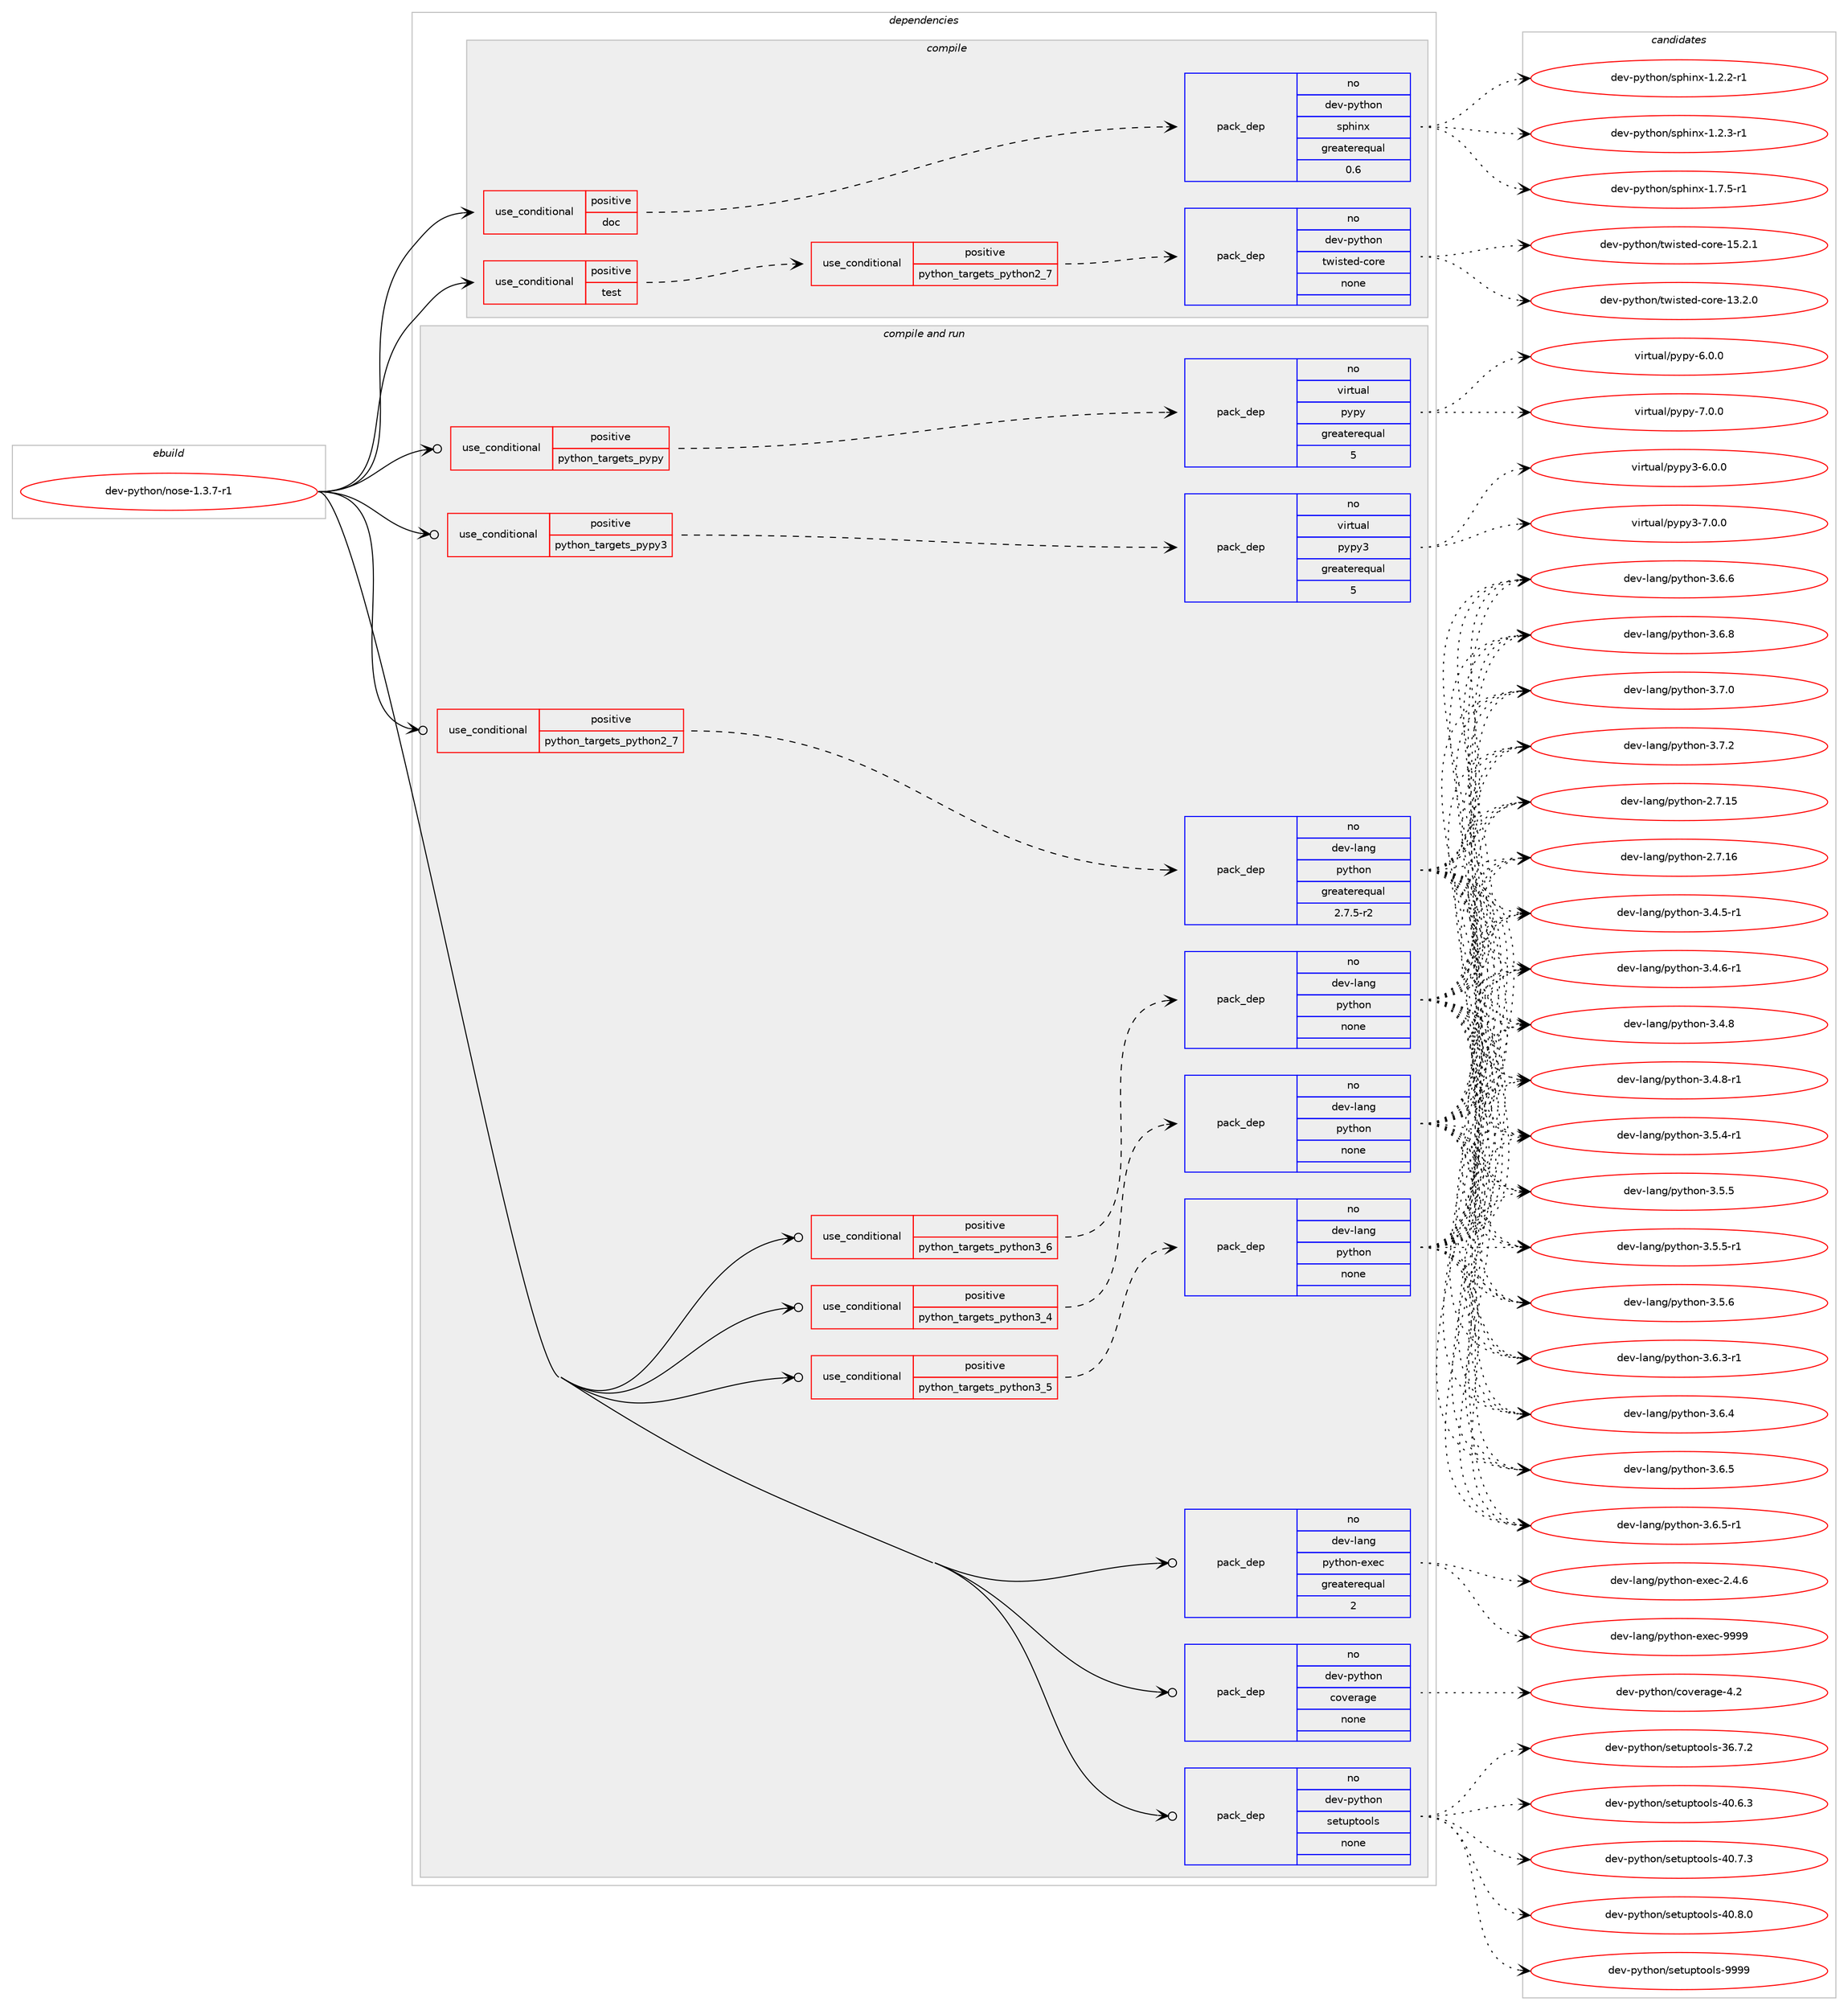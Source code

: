 digraph prolog {

# *************
# Graph options
# *************

newrank=true;
concentrate=true;
compound=true;
graph [rankdir=LR,fontname=Helvetica,fontsize=10,ranksep=1.5];#, ranksep=2.5, nodesep=0.2];
edge  [arrowhead=vee];
node  [fontname=Helvetica,fontsize=10];

# **********
# The ebuild
# **********

subgraph cluster_leftcol {
color=gray;
rank=same;
label=<<i>ebuild</i>>;
id [label="dev-python/nose-1.3.7-r1", color=red, width=4, href="../dev-python/nose-1.3.7-r1.svg"];
}

# ****************
# The dependencies
# ****************

subgraph cluster_midcol {
color=gray;
label=<<i>dependencies</i>>;
subgraph cluster_compile {
fillcolor="#eeeeee";
style=filled;
label=<<i>compile</i>>;
subgraph cond378142 {
dependency1420837 [label=<<TABLE BORDER="0" CELLBORDER="1" CELLSPACING="0" CELLPADDING="4"><TR><TD ROWSPAN="3" CELLPADDING="10">use_conditional</TD></TR><TR><TD>positive</TD></TR><TR><TD>doc</TD></TR></TABLE>>, shape=none, color=red];
subgraph pack1019419 {
dependency1420838 [label=<<TABLE BORDER="0" CELLBORDER="1" CELLSPACING="0" CELLPADDING="4" WIDTH="220"><TR><TD ROWSPAN="6" CELLPADDING="30">pack_dep</TD></TR><TR><TD WIDTH="110">no</TD></TR><TR><TD>dev-python</TD></TR><TR><TD>sphinx</TD></TR><TR><TD>greaterequal</TD></TR><TR><TD>0.6</TD></TR></TABLE>>, shape=none, color=blue];
}
dependency1420837:e -> dependency1420838:w [weight=20,style="dashed",arrowhead="vee"];
}
id:e -> dependency1420837:w [weight=20,style="solid",arrowhead="vee"];
subgraph cond378143 {
dependency1420839 [label=<<TABLE BORDER="0" CELLBORDER="1" CELLSPACING="0" CELLPADDING="4"><TR><TD ROWSPAN="3" CELLPADDING="10">use_conditional</TD></TR><TR><TD>positive</TD></TR><TR><TD>test</TD></TR></TABLE>>, shape=none, color=red];
subgraph cond378144 {
dependency1420840 [label=<<TABLE BORDER="0" CELLBORDER="1" CELLSPACING="0" CELLPADDING="4"><TR><TD ROWSPAN="3" CELLPADDING="10">use_conditional</TD></TR><TR><TD>positive</TD></TR><TR><TD>python_targets_python2_7</TD></TR></TABLE>>, shape=none, color=red];
subgraph pack1019420 {
dependency1420841 [label=<<TABLE BORDER="0" CELLBORDER="1" CELLSPACING="0" CELLPADDING="4" WIDTH="220"><TR><TD ROWSPAN="6" CELLPADDING="30">pack_dep</TD></TR><TR><TD WIDTH="110">no</TD></TR><TR><TD>dev-python</TD></TR><TR><TD>twisted-core</TD></TR><TR><TD>none</TD></TR><TR><TD></TD></TR></TABLE>>, shape=none, color=blue];
}
dependency1420840:e -> dependency1420841:w [weight=20,style="dashed",arrowhead="vee"];
}
dependency1420839:e -> dependency1420840:w [weight=20,style="dashed",arrowhead="vee"];
}
id:e -> dependency1420839:w [weight=20,style="solid",arrowhead="vee"];
}
subgraph cluster_compileandrun {
fillcolor="#eeeeee";
style=filled;
label=<<i>compile and run</i>>;
subgraph cond378145 {
dependency1420842 [label=<<TABLE BORDER="0" CELLBORDER="1" CELLSPACING="0" CELLPADDING="4"><TR><TD ROWSPAN="3" CELLPADDING="10">use_conditional</TD></TR><TR><TD>positive</TD></TR><TR><TD>python_targets_pypy</TD></TR></TABLE>>, shape=none, color=red];
subgraph pack1019421 {
dependency1420843 [label=<<TABLE BORDER="0" CELLBORDER="1" CELLSPACING="0" CELLPADDING="4" WIDTH="220"><TR><TD ROWSPAN="6" CELLPADDING="30">pack_dep</TD></TR><TR><TD WIDTH="110">no</TD></TR><TR><TD>virtual</TD></TR><TR><TD>pypy</TD></TR><TR><TD>greaterequal</TD></TR><TR><TD>5</TD></TR></TABLE>>, shape=none, color=blue];
}
dependency1420842:e -> dependency1420843:w [weight=20,style="dashed",arrowhead="vee"];
}
id:e -> dependency1420842:w [weight=20,style="solid",arrowhead="odotvee"];
subgraph cond378146 {
dependency1420844 [label=<<TABLE BORDER="0" CELLBORDER="1" CELLSPACING="0" CELLPADDING="4"><TR><TD ROWSPAN="3" CELLPADDING="10">use_conditional</TD></TR><TR><TD>positive</TD></TR><TR><TD>python_targets_pypy3</TD></TR></TABLE>>, shape=none, color=red];
subgraph pack1019422 {
dependency1420845 [label=<<TABLE BORDER="0" CELLBORDER="1" CELLSPACING="0" CELLPADDING="4" WIDTH="220"><TR><TD ROWSPAN="6" CELLPADDING="30">pack_dep</TD></TR><TR><TD WIDTH="110">no</TD></TR><TR><TD>virtual</TD></TR><TR><TD>pypy3</TD></TR><TR><TD>greaterequal</TD></TR><TR><TD>5</TD></TR></TABLE>>, shape=none, color=blue];
}
dependency1420844:e -> dependency1420845:w [weight=20,style="dashed",arrowhead="vee"];
}
id:e -> dependency1420844:w [weight=20,style="solid",arrowhead="odotvee"];
subgraph cond378147 {
dependency1420846 [label=<<TABLE BORDER="0" CELLBORDER="1" CELLSPACING="0" CELLPADDING="4"><TR><TD ROWSPAN="3" CELLPADDING="10">use_conditional</TD></TR><TR><TD>positive</TD></TR><TR><TD>python_targets_python2_7</TD></TR></TABLE>>, shape=none, color=red];
subgraph pack1019423 {
dependency1420847 [label=<<TABLE BORDER="0" CELLBORDER="1" CELLSPACING="0" CELLPADDING="4" WIDTH="220"><TR><TD ROWSPAN="6" CELLPADDING="30">pack_dep</TD></TR><TR><TD WIDTH="110">no</TD></TR><TR><TD>dev-lang</TD></TR><TR><TD>python</TD></TR><TR><TD>greaterequal</TD></TR><TR><TD>2.7.5-r2</TD></TR></TABLE>>, shape=none, color=blue];
}
dependency1420846:e -> dependency1420847:w [weight=20,style="dashed",arrowhead="vee"];
}
id:e -> dependency1420846:w [weight=20,style="solid",arrowhead="odotvee"];
subgraph cond378148 {
dependency1420848 [label=<<TABLE BORDER="0" CELLBORDER="1" CELLSPACING="0" CELLPADDING="4"><TR><TD ROWSPAN="3" CELLPADDING="10">use_conditional</TD></TR><TR><TD>positive</TD></TR><TR><TD>python_targets_python3_4</TD></TR></TABLE>>, shape=none, color=red];
subgraph pack1019424 {
dependency1420849 [label=<<TABLE BORDER="0" CELLBORDER="1" CELLSPACING="0" CELLPADDING="4" WIDTH="220"><TR><TD ROWSPAN="6" CELLPADDING="30">pack_dep</TD></TR><TR><TD WIDTH="110">no</TD></TR><TR><TD>dev-lang</TD></TR><TR><TD>python</TD></TR><TR><TD>none</TD></TR><TR><TD></TD></TR></TABLE>>, shape=none, color=blue];
}
dependency1420848:e -> dependency1420849:w [weight=20,style="dashed",arrowhead="vee"];
}
id:e -> dependency1420848:w [weight=20,style="solid",arrowhead="odotvee"];
subgraph cond378149 {
dependency1420850 [label=<<TABLE BORDER="0" CELLBORDER="1" CELLSPACING="0" CELLPADDING="4"><TR><TD ROWSPAN="3" CELLPADDING="10">use_conditional</TD></TR><TR><TD>positive</TD></TR><TR><TD>python_targets_python3_5</TD></TR></TABLE>>, shape=none, color=red];
subgraph pack1019425 {
dependency1420851 [label=<<TABLE BORDER="0" CELLBORDER="1" CELLSPACING="0" CELLPADDING="4" WIDTH="220"><TR><TD ROWSPAN="6" CELLPADDING="30">pack_dep</TD></TR><TR><TD WIDTH="110">no</TD></TR><TR><TD>dev-lang</TD></TR><TR><TD>python</TD></TR><TR><TD>none</TD></TR><TR><TD></TD></TR></TABLE>>, shape=none, color=blue];
}
dependency1420850:e -> dependency1420851:w [weight=20,style="dashed",arrowhead="vee"];
}
id:e -> dependency1420850:w [weight=20,style="solid",arrowhead="odotvee"];
subgraph cond378150 {
dependency1420852 [label=<<TABLE BORDER="0" CELLBORDER="1" CELLSPACING="0" CELLPADDING="4"><TR><TD ROWSPAN="3" CELLPADDING="10">use_conditional</TD></TR><TR><TD>positive</TD></TR><TR><TD>python_targets_python3_6</TD></TR></TABLE>>, shape=none, color=red];
subgraph pack1019426 {
dependency1420853 [label=<<TABLE BORDER="0" CELLBORDER="1" CELLSPACING="0" CELLPADDING="4" WIDTH="220"><TR><TD ROWSPAN="6" CELLPADDING="30">pack_dep</TD></TR><TR><TD WIDTH="110">no</TD></TR><TR><TD>dev-lang</TD></TR><TR><TD>python</TD></TR><TR><TD>none</TD></TR><TR><TD></TD></TR></TABLE>>, shape=none, color=blue];
}
dependency1420852:e -> dependency1420853:w [weight=20,style="dashed",arrowhead="vee"];
}
id:e -> dependency1420852:w [weight=20,style="solid",arrowhead="odotvee"];
subgraph pack1019427 {
dependency1420854 [label=<<TABLE BORDER="0" CELLBORDER="1" CELLSPACING="0" CELLPADDING="4" WIDTH="220"><TR><TD ROWSPAN="6" CELLPADDING="30">pack_dep</TD></TR><TR><TD WIDTH="110">no</TD></TR><TR><TD>dev-lang</TD></TR><TR><TD>python-exec</TD></TR><TR><TD>greaterequal</TD></TR><TR><TD>2</TD></TR></TABLE>>, shape=none, color=blue];
}
id:e -> dependency1420854:w [weight=20,style="solid",arrowhead="odotvee"];
subgraph pack1019428 {
dependency1420855 [label=<<TABLE BORDER="0" CELLBORDER="1" CELLSPACING="0" CELLPADDING="4" WIDTH="220"><TR><TD ROWSPAN="6" CELLPADDING="30">pack_dep</TD></TR><TR><TD WIDTH="110">no</TD></TR><TR><TD>dev-python</TD></TR><TR><TD>coverage</TD></TR><TR><TD>none</TD></TR><TR><TD></TD></TR></TABLE>>, shape=none, color=blue];
}
id:e -> dependency1420855:w [weight=20,style="solid",arrowhead="odotvee"];
subgraph pack1019429 {
dependency1420856 [label=<<TABLE BORDER="0" CELLBORDER="1" CELLSPACING="0" CELLPADDING="4" WIDTH="220"><TR><TD ROWSPAN="6" CELLPADDING="30">pack_dep</TD></TR><TR><TD WIDTH="110">no</TD></TR><TR><TD>dev-python</TD></TR><TR><TD>setuptools</TD></TR><TR><TD>none</TD></TR><TR><TD></TD></TR></TABLE>>, shape=none, color=blue];
}
id:e -> dependency1420856:w [weight=20,style="solid",arrowhead="odotvee"];
}
subgraph cluster_run {
fillcolor="#eeeeee";
style=filled;
label=<<i>run</i>>;
}
}

# **************
# The candidates
# **************

subgraph cluster_choices {
rank=same;
color=gray;
label=<<i>candidates</i>>;

subgraph choice1019419 {
color=black;
nodesep=1;
choice10010111845112121116104111110471151121041051101204549465046504511449 [label="dev-python/sphinx-1.2.2-r1", color=red, width=4,href="../dev-python/sphinx-1.2.2-r1.svg"];
choice10010111845112121116104111110471151121041051101204549465046514511449 [label="dev-python/sphinx-1.2.3-r1", color=red, width=4,href="../dev-python/sphinx-1.2.3-r1.svg"];
choice10010111845112121116104111110471151121041051101204549465546534511449 [label="dev-python/sphinx-1.7.5-r1", color=red, width=4,href="../dev-python/sphinx-1.7.5-r1.svg"];
dependency1420838:e -> choice10010111845112121116104111110471151121041051101204549465046504511449:w [style=dotted,weight="100"];
dependency1420838:e -> choice10010111845112121116104111110471151121041051101204549465046514511449:w [style=dotted,weight="100"];
dependency1420838:e -> choice10010111845112121116104111110471151121041051101204549465546534511449:w [style=dotted,weight="100"];
}
subgraph choice1019420 {
color=black;
nodesep=1;
choice1001011184511212111610411111047116119105115116101100459911111410145495146504648 [label="dev-python/twisted-core-13.2.0", color=red, width=4,href="../dev-python/twisted-core-13.2.0.svg"];
choice1001011184511212111610411111047116119105115116101100459911111410145495346504649 [label="dev-python/twisted-core-15.2.1", color=red, width=4,href="../dev-python/twisted-core-15.2.1.svg"];
dependency1420841:e -> choice1001011184511212111610411111047116119105115116101100459911111410145495146504648:w [style=dotted,weight="100"];
dependency1420841:e -> choice1001011184511212111610411111047116119105115116101100459911111410145495346504649:w [style=dotted,weight="100"];
}
subgraph choice1019421 {
color=black;
nodesep=1;
choice1181051141161179710847112121112121455446484648 [label="virtual/pypy-6.0.0", color=red, width=4,href="../virtual/pypy-6.0.0.svg"];
choice1181051141161179710847112121112121455546484648 [label="virtual/pypy-7.0.0", color=red, width=4,href="../virtual/pypy-7.0.0.svg"];
dependency1420843:e -> choice1181051141161179710847112121112121455446484648:w [style=dotted,weight="100"];
dependency1420843:e -> choice1181051141161179710847112121112121455546484648:w [style=dotted,weight="100"];
}
subgraph choice1019422 {
color=black;
nodesep=1;
choice118105114116117971084711212111212151455446484648 [label="virtual/pypy3-6.0.0", color=red, width=4,href="../virtual/pypy3-6.0.0.svg"];
choice118105114116117971084711212111212151455546484648 [label="virtual/pypy3-7.0.0", color=red, width=4,href="../virtual/pypy3-7.0.0.svg"];
dependency1420845:e -> choice118105114116117971084711212111212151455446484648:w [style=dotted,weight="100"];
dependency1420845:e -> choice118105114116117971084711212111212151455546484648:w [style=dotted,weight="100"];
}
subgraph choice1019423 {
color=black;
nodesep=1;
choice10010111845108971101034711212111610411111045504655464953 [label="dev-lang/python-2.7.15", color=red, width=4,href="../dev-lang/python-2.7.15.svg"];
choice10010111845108971101034711212111610411111045504655464954 [label="dev-lang/python-2.7.16", color=red, width=4,href="../dev-lang/python-2.7.16.svg"];
choice1001011184510897110103471121211161041111104551465246534511449 [label="dev-lang/python-3.4.5-r1", color=red, width=4,href="../dev-lang/python-3.4.5-r1.svg"];
choice1001011184510897110103471121211161041111104551465246544511449 [label="dev-lang/python-3.4.6-r1", color=red, width=4,href="../dev-lang/python-3.4.6-r1.svg"];
choice100101118451089711010347112121116104111110455146524656 [label="dev-lang/python-3.4.8", color=red, width=4,href="../dev-lang/python-3.4.8.svg"];
choice1001011184510897110103471121211161041111104551465246564511449 [label="dev-lang/python-3.4.8-r1", color=red, width=4,href="../dev-lang/python-3.4.8-r1.svg"];
choice1001011184510897110103471121211161041111104551465346524511449 [label="dev-lang/python-3.5.4-r1", color=red, width=4,href="../dev-lang/python-3.5.4-r1.svg"];
choice100101118451089711010347112121116104111110455146534653 [label="dev-lang/python-3.5.5", color=red, width=4,href="../dev-lang/python-3.5.5.svg"];
choice1001011184510897110103471121211161041111104551465346534511449 [label="dev-lang/python-3.5.5-r1", color=red, width=4,href="../dev-lang/python-3.5.5-r1.svg"];
choice100101118451089711010347112121116104111110455146534654 [label="dev-lang/python-3.5.6", color=red, width=4,href="../dev-lang/python-3.5.6.svg"];
choice1001011184510897110103471121211161041111104551465446514511449 [label="dev-lang/python-3.6.3-r1", color=red, width=4,href="../dev-lang/python-3.6.3-r1.svg"];
choice100101118451089711010347112121116104111110455146544652 [label="dev-lang/python-3.6.4", color=red, width=4,href="../dev-lang/python-3.6.4.svg"];
choice100101118451089711010347112121116104111110455146544653 [label="dev-lang/python-3.6.5", color=red, width=4,href="../dev-lang/python-3.6.5.svg"];
choice1001011184510897110103471121211161041111104551465446534511449 [label="dev-lang/python-3.6.5-r1", color=red, width=4,href="../dev-lang/python-3.6.5-r1.svg"];
choice100101118451089711010347112121116104111110455146544654 [label="dev-lang/python-3.6.6", color=red, width=4,href="../dev-lang/python-3.6.6.svg"];
choice100101118451089711010347112121116104111110455146544656 [label="dev-lang/python-3.6.8", color=red, width=4,href="../dev-lang/python-3.6.8.svg"];
choice100101118451089711010347112121116104111110455146554648 [label="dev-lang/python-3.7.0", color=red, width=4,href="../dev-lang/python-3.7.0.svg"];
choice100101118451089711010347112121116104111110455146554650 [label="dev-lang/python-3.7.2", color=red, width=4,href="../dev-lang/python-3.7.2.svg"];
dependency1420847:e -> choice10010111845108971101034711212111610411111045504655464953:w [style=dotted,weight="100"];
dependency1420847:e -> choice10010111845108971101034711212111610411111045504655464954:w [style=dotted,weight="100"];
dependency1420847:e -> choice1001011184510897110103471121211161041111104551465246534511449:w [style=dotted,weight="100"];
dependency1420847:e -> choice1001011184510897110103471121211161041111104551465246544511449:w [style=dotted,weight="100"];
dependency1420847:e -> choice100101118451089711010347112121116104111110455146524656:w [style=dotted,weight="100"];
dependency1420847:e -> choice1001011184510897110103471121211161041111104551465246564511449:w [style=dotted,weight="100"];
dependency1420847:e -> choice1001011184510897110103471121211161041111104551465346524511449:w [style=dotted,weight="100"];
dependency1420847:e -> choice100101118451089711010347112121116104111110455146534653:w [style=dotted,weight="100"];
dependency1420847:e -> choice1001011184510897110103471121211161041111104551465346534511449:w [style=dotted,weight="100"];
dependency1420847:e -> choice100101118451089711010347112121116104111110455146534654:w [style=dotted,weight="100"];
dependency1420847:e -> choice1001011184510897110103471121211161041111104551465446514511449:w [style=dotted,weight="100"];
dependency1420847:e -> choice100101118451089711010347112121116104111110455146544652:w [style=dotted,weight="100"];
dependency1420847:e -> choice100101118451089711010347112121116104111110455146544653:w [style=dotted,weight="100"];
dependency1420847:e -> choice1001011184510897110103471121211161041111104551465446534511449:w [style=dotted,weight="100"];
dependency1420847:e -> choice100101118451089711010347112121116104111110455146544654:w [style=dotted,weight="100"];
dependency1420847:e -> choice100101118451089711010347112121116104111110455146544656:w [style=dotted,weight="100"];
dependency1420847:e -> choice100101118451089711010347112121116104111110455146554648:w [style=dotted,weight="100"];
dependency1420847:e -> choice100101118451089711010347112121116104111110455146554650:w [style=dotted,weight="100"];
}
subgraph choice1019424 {
color=black;
nodesep=1;
choice10010111845108971101034711212111610411111045504655464953 [label="dev-lang/python-2.7.15", color=red, width=4,href="../dev-lang/python-2.7.15.svg"];
choice10010111845108971101034711212111610411111045504655464954 [label="dev-lang/python-2.7.16", color=red, width=4,href="../dev-lang/python-2.7.16.svg"];
choice1001011184510897110103471121211161041111104551465246534511449 [label="dev-lang/python-3.4.5-r1", color=red, width=4,href="../dev-lang/python-3.4.5-r1.svg"];
choice1001011184510897110103471121211161041111104551465246544511449 [label="dev-lang/python-3.4.6-r1", color=red, width=4,href="../dev-lang/python-3.4.6-r1.svg"];
choice100101118451089711010347112121116104111110455146524656 [label="dev-lang/python-3.4.8", color=red, width=4,href="../dev-lang/python-3.4.8.svg"];
choice1001011184510897110103471121211161041111104551465246564511449 [label="dev-lang/python-3.4.8-r1", color=red, width=4,href="../dev-lang/python-3.4.8-r1.svg"];
choice1001011184510897110103471121211161041111104551465346524511449 [label="dev-lang/python-3.5.4-r1", color=red, width=4,href="../dev-lang/python-3.5.4-r1.svg"];
choice100101118451089711010347112121116104111110455146534653 [label="dev-lang/python-3.5.5", color=red, width=4,href="../dev-lang/python-3.5.5.svg"];
choice1001011184510897110103471121211161041111104551465346534511449 [label="dev-lang/python-3.5.5-r1", color=red, width=4,href="../dev-lang/python-3.5.5-r1.svg"];
choice100101118451089711010347112121116104111110455146534654 [label="dev-lang/python-3.5.6", color=red, width=4,href="../dev-lang/python-3.5.6.svg"];
choice1001011184510897110103471121211161041111104551465446514511449 [label="dev-lang/python-3.6.3-r1", color=red, width=4,href="../dev-lang/python-3.6.3-r1.svg"];
choice100101118451089711010347112121116104111110455146544652 [label="dev-lang/python-3.6.4", color=red, width=4,href="../dev-lang/python-3.6.4.svg"];
choice100101118451089711010347112121116104111110455146544653 [label="dev-lang/python-3.6.5", color=red, width=4,href="../dev-lang/python-3.6.5.svg"];
choice1001011184510897110103471121211161041111104551465446534511449 [label="dev-lang/python-3.6.5-r1", color=red, width=4,href="../dev-lang/python-3.6.5-r1.svg"];
choice100101118451089711010347112121116104111110455146544654 [label="dev-lang/python-3.6.6", color=red, width=4,href="../dev-lang/python-3.6.6.svg"];
choice100101118451089711010347112121116104111110455146544656 [label="dev-lang/python-3.6.8", color=red, width=4,href="../dev-lang/python-3.6.8.svg"];
choice100101118451089711010347112121116104111110455146554648 [label="dev-lang/python-3.7.0", color=red, width=4,href="../dev-lang/python-3.7.0.svg"];
choice100101118451089711010347112121116104111110455146554650 [label="dev-lang/python-3.7.2", color=red, width=4,href="../dev-lang/python-3.7.2.svg"];
dependency1420849:e -> choice10010111845108971101034711212111610411111045504655464953:w [style=dotted,weight="100"];
dependency1420849:e -> choice10010111845108971101034711212111610411111045504655464954:w [style=dotted,weight="100"];
dependency1420849:e -> choice1001011184510897110103471121211161041111104551465246534511449:w [style=dotted,weight="100"];
dependency1420849:e -> choice1001011184510897110103471121211161041111104551465246544511449:w [style=dotted,weight="100"];
dependency1420849:e -> choice100101118451089711010347112121116104111110455146524656:w [style=dotted,weight="100"];
dependency1420849:e -> choice1001011184510897110103471121211161041111104551465246564511449:w [style=dotted,weight="100"];
dependency1420849:e -> choice1001011184510897110103471121211161041111104551465346524511449:w [style=dotted,weight="100"];
dependency1420849:e -> choice100101118451089711010347112121116104111110455146534653:w [style=dotted,weight="100"];
dependency1420849:e -> choice1001011184510897110103471121211161041111104551465346534511449:w [style=dotted,weight="100"];
dependency1420849:e -> choice100101118451089711010347112121116104111110455146534654:w [style=dotted,weight="100"];
dependency1420849:e -> choice1001011184510897110103471121211161041111104551465446514511449:w [style=dotted,weight="100"];
dependency1420849:e -> choice100101118451089711010347112121116104111110455146544652:w [style=dotted,weight="100"];
dependency1420849:e -> choice100101118451089711010347112121116104111110455146544653:w [style=dotted,weight="100"];
dependency1420849:e -> choice1001011184510897110103471121211161041111104551465446534511449:w [style=dotted,weight="100"];
dependency1420849:e -> choice100101118451089711010347112121116104111110455146544654:w [style=dotted,weight="100"];
dependency1420849:e -> choice100101118451089711010347112121116104111110455146544656:w [style=dotted,weight="100"];
dependency1420849:e -> choice100101118451089711010347112121116104111110455146554648:w [style=dotted,weight="100"];
dependency1420849:e -> choice100101118451089711010347112121116104111110455146554650:w [style=dotted,weight="100"];
}
subgraph choice1019425 {
color=black;
nodesep=1;
choice10010111845108971101034711212111610411111045504655464953 [label="dev-lang/python-2.7.15", color=red, width=4,href="../dev-lang/python-2.7.15.svg"];
choice10010111845108971101034711212111610411111045504655464954 [label="dev-lang/python-2.7.16", color=red, width=4,href="../dev-lang/python-2.7.16.svg"];
choice1001011184510897110103471121211161041111104551465246534511449 [label="dev-lang/python-3.4.5-r1", color=red, width=4,href="../dev-lang/python-3.4.5-r1.svg"];
choice1001011184510897110103471121211161041111104551465246544511449 [label="dev-lang/python-3.4.6-r1", color=red, width=4,href="../dev-lang/python-3.4.6-r1.svg"];
choice100101118451089711010347112121116104111110455146524656 [label="dev-lang/python-3.4.8", color=red, width=4,href="../dev-lang/python-3.4.8.svg"];
choice1001011184510897110103471121211161041111104551465246564511449 [label="dev-lang/python-3.4.8-r1", color=red, width=4,href="../dev-lang/python-3.4.8-r1.svg"];
choice1001011184510897110103471121211161041111104551465346524511449 [label="dev-lang/python-3.5.4-r1", color=red, width=4,href="../dev-lang/python-3.5.4-r1.svg"];
choice100101118451089711010347112121116104111110455146534653 [label="dev-lang/python-3.5.5", color=red, width=4,href="../dev-lang/python-3.5.5.svg"];
choice1001011184510897110103471121211161041111104551465346534511449 [label="dev-lang/python-3.5.5-r1", color=red, width=4,href="../dev-lang/python-3.5.5-r1.svg"];
choice100101118451089711010347112121116104111110455146534654 [label="dev-lang/python-3.5.6", color=red, width=4,href="../dev-lang/python-3.5.6.svg"];
choice1001011184510897110103471121211161041111104551465446514511449 [label="dev-lang/python-3.6.3-r1", color=red, width=4,href="../dev-lang/python-3.6.3-r1.svg"];
choice100101118451089711010347112121116104111110455146544652 [label="dev-lang/python-3.6.4", color=red, width=4,href="../dev-lang/python-3.6.4.svg"];
choice100101118451089711010347112121116104111110455146544653 [label="dev-lang/python-3.6.5", color=red, width=4,href="../dev-lang/python-3.6.5.svg"];
choice1001011184510897110103471121211161041111104551465446534511449 [label="dev-lang/python-3.6.5-r1", color=red, width=4,href="../dev-lang/python-3.6.5-r1.svg"];
choice100101118451089711010347112121116104111110455146544654 [label="dev-lang/python-3.6.6", color=red, width=4,href="../dev-lang/python-3.6.6.svg"];
choice100101118451089711010347112121116104111110455146544656 [label="dev-lang/python-3.6.8", color=red, width=4,href="../dev-lang/python-3.6.8.svg"];
choice100101118451089711010347112121116104111110455146554648 [label="dev-lang/python-3.7.0", color=red, width=4,href="../dev-lang/python-3.7.0.svg"];
choice100101118451089711010347112121116104111110455146554650 [label="dev-lang/python-3.7.2", color=red, width=4,href="../dev-lang/python-3.7.2.svg"];
dependency1420851:e -> choice10010111845108971101034711212111610411111045504655464953:w [style=dotted,weight="100"];
dependency1420851:e -> choice10010111845108971101034711212111610411111045504655464954:w [style=dotted,weight="100"];
dependency1420851:e -> choice1001011184510897110103471121211161041111104551465246534511449:w [style=dotted,weight="100"];
dependency1420851:e -> choice1001011184510897110103471121211161041111104551465246544511449:w [style=dotted,weight="100"];
dependency1420851:e -> choice100101118451089711010347112121116104111110455146524656:w [style=dotted,weight="100"];
dependency1420851:e -> choice1001011184510897110103471121211161041111104551465246564511449:w [style=dotted,weight="100"];
dependency1420851:e -> choice1001011184510897110103471121211161041111104551465346524511449:w [style=dotted,weight="100"];
dependency1420851:e -> choice100101118451089711010347112121116104111110455146534653:w [style=dotted,weight="100"];
dependency1420851:e -> choice1001011184510897110103471121211161041111104551465346534511449:w [style=dotted,weight="100"];
dependency1420851:e -> choice100101118451089711010347112121116104111110455146534654:w [style=dotted,weight="100"];
dependency1420851:e -> choice1001011184510897110103471121211161041111104551465446514511449:w [style=dotted,weight="100"];
dependency1420851:e -> choice100101118451089711010347112121116104111110455146544652:w [style=dotted,weight="100"];
dependency1420851:e -> choice100101118451089711010347112121116104111110455146544653:w [style=dotted,weight="100"];
dependency1420851:e -> choice1001011184510897110103471121211161041111104551465446534511449:w [style=dotted,weight="100"];
dependency1420851:e -> choice100101118451089711010347112121116104111110455146544654:w [style=dotted,weight="100"];
dependency1420851:e -> choice100101118451089711010347112121116104111110455146544656:w [style=dotted,weight="100"];
dependency1420851:e -> choice100101118451089711010347112121116104111110455146554648:w [style=dotted,weight="100"];
dependency1420851:e -> choice100101118451089711010347112121116104111110455146554650:w [style=dotted,weight="100"];
}
subgraph choice1019426 {
color=black;
nodesep=1;
choice10010111845108971101034711212111610411111045504655464953 [label="dev-lang/python-2.7.15", color=red, width=4,href="../dev-lang/python-2.7.15.svg"];
choice10010111845108971101034711212111610411111045504655464954 [label="dev-lang/python-2.7.16", color=red, width=4,href="../dev-lang/python-2.7.16.svg"];
choice1001011184510897110103471121211161041111104551465246534511449 [label="dev-lang/python-3.4.5-r1", color=red, width=4,href="../dev-lang/python-3.4.5-r1.svg"];
choice1001011184510897110103471121211161041111104551465246544511449 [label="dev-lang/python-3.4.6-r1", color=red, width=4,href="../dev-lang/python-3.4.6-r1.svg"];
choice100101118451089711010347112121116104111110455146524656 [label="dev-lang/python-3.4.8", color=red, width=4,href="../dev-lang/python-3.4.8.svg"];
choice1001011184510897110103471121211161041111104551465246564511449 [label="dev-lang/python-3.4.8-r1", color=red, width=4,href="../dev-lang/python-3.4.8-r1.svg"];
choice1001011184510897110103471121211161041111104551465346524511449 [label="dev-lang/python-3.5.4-r1", color=red, width=4,href="../dev-lang/python-3.5.4-r1.svg"];
choice100101118451089711010347112121116104111110455146534653 [label="dev-lang/python-3.5.5", color=red, width=4,href="../dev-lang/python-3.5.5.svg"];
choice1001011184510897110103471121211161041111104551465346534511449 [label="dev-lang/python-3.5.5-r1", color=red, width=4,href="../dev-lang/python-3.5.5-r1.svg"];
choice100101118451089711010347112121116104111110455146534654 [label="dev-lang/python-3.5.6", color=red, width=4,href="../dev-lang/python-3.5.6.svg"];
choice1001011184510897110103471121211161041111104551465446514511449 [label="dev-lang/python-3.6.3-r1", color=red, width=4,href="../dev-lang/python-3.6.3-r1.svg"];
choice100101118451089711010347112121116104111110455146544652 [label="dev-lang/python-3.6.4", color=red, width=4,href="../dev-lang/python-3.6.4.svg"];
choice100101118451089711010347112121116104111110455146544653 [label="dev-lang/python-3.6.5", color=red, width=4,href="../dev-lang/python-3.6.5.svg"];
choice1001011184510897110103471121211161041111104551465446534511449 [label="dev-lang/python-3.6.5-r1", color=red, width=4,href="../dev-lang/python-3.6.5-r1.svg"];
choice100101118451089711010347112121116104111110455146544654 [label="dev-lang/python-3.6.6", color=red, width=4,href="../dev-lang/python-3.6.6.svg"];
choice100101118451089711010347112121116104111110455146544656 [label="dev-lang/python-3.6.8", color=red, width=4,href="../dev-lang/python-3.6.8.svg"];
choice100101118451089711010347112121116104111110455146554648 [label="dev-lang/python-3.7.0", color=red, width=4,href="../dev-lang/python-3.7.0.svg"];
choice100101118451089711010347112121116104111110455146554650 [label="dev-lang/python-3.7.2", color=red, width=4,href="../dev-lang/python-3.7.2.svg"];
dependency1420853:e -> choice10010111845108971101034711212111610411111045504655464953:w [style=dotted,weight="100"];
dependency1420853:e -> choice10010111845108971101034711212111610411111045504655464954:w [style=dotted,weight="100"];
dependency1420853:e -> choice1001011184510897110103471121211161041111104551465246534511449:w [style=dotted,weight="100"];
dependency1420853:e -> choice1001011184510897110103471121211161041111104551465246544511449:w [style=dotted,weight="100"];
dependency1420853:e -> choice100101118451089711010347112121116104111110455146524656:w [style=dotted,weight="100"];
dependency1420853:e -> choice1001011184510897110103471121211161041111104551465246564511449:w [style=dotted,weight="100"];
dependency1420853:e -> choice1001011184510897110103471121211161041111104551465346524511449:w [style=dotted,weight="100"];
dependency1420853:e -> choice100101118451089711010347112121116104111110455146534653:w [style=dotted,weight="100"];
dependency1420853:e -> choice1001011184510897110103471121211161041111104551465346534511449:w [style=dotted,weight="100"];
dependency1420853:e -> choice100101118451089711010347112121116104111110455146534654:w [style=dotted,weight="100"];
dependency1420853:e -> choice1001011184510897110103471121211161041111104551465446514511449:w [style=dotted,weight="100"];
dependency1420853:e -> choice100101118451089711010347112121116104111110455146544652:w [style=dotted,weight="100"];
dependency1420853:e -> choice100101118451089711010347112121116104111110455146544653:w [style=dotted,weight="100"];
dependency1420853:e -> choice1001011184510897110103471121211161041111104551465446534511449:w [style=dotted,weight="100"];
dependency1420853:e -> choice100101118451089711010347112121116104111110455146544654:w [style=dotted,weight="100"];
dependency1420853:e -> choice100101118451089711010347112121116104111110455146544656:w [style=dotted,weight="100"];
dependency1420853:e -> choice100101118451089711010347112121116104111110455146554648:w [style=dotted,weight="100"];
dependency1420853:e -> choice100101118451089711010347112121116104111110455146554650:w [style=dotted,weight="100"];
}
subgraph choice1019427 {
color=black;
nodesep=1;
choice1001011184510897110103471121211161041111104510112010199455046524654 [label="dev-lang/python-exec-2.4.6", color=red, width=4,href="../dev-lang/python-exec-2.4.6.svg"];
choice10010111845108971101034711212111610411111045101120101994557575757 [label="dev-lang/python-exec-9999", color=red, width=4,href="../dev-lang/python-exec-9999.svg"];
dependency1420854:e -> choice1001011184510897110103471121211161041111104510112010199455046524654:w [style=dotted,weight="100"];
dependency1420854:e -> choice10010111845108971101034711212111610411111045101120101994557575757:w [style=dotted,weight="100"];
}
subgraph choice1019428 {
color=black;
nodesep=1;
choice1001011184511212111610411111047991111181011149710310145524650 [label="dev-python/coverage-4.2", color=red, width=4,href="../dev-python/coverage-4.2.svg"];
dependency1420855:e -> choice1001011184511212111610411111047991111181011149710310145524650:w [style=dotted,weight="100"];
}
subgraph choice1019429 {
color=black;
nodesep=1;
choice100101118451121211161041111104711510111611711211611111110811545515446554650 [label="dev-python/setuptools-36.7.2", color=red, width=4,href="../dev-python/setuptools-36.7.2.svg"];
choice100101118451121211161041111104711510111611711211611111110811545524846544651 [label="dev-python/setuptools-40.6.3", color=red, width=4,href="../dev-python/setuptools-40.6.3.svg"];
choice100101118451121211161041111104711510111611711211611111110811545524846554651 [label="dev-python/setuptools-40.7.3", color=red, width=4,href="../dev-python/setuptools-40.7.3.svg"];
choice100101118451121211161041111104711510111611711211611111110811545524846564648 [label="dev-python/setuptools-40.8.0", color=red, width=4,href="../dev-python/setuptools-40.8.0.svg"];
choice10010111845112121116104111110471151011161171121161111111081154557575757 [label="dev-python/setuptools-9999", color=red, width=4,href="../dev-python/setuptools-9999.svg"];
dependency1420856:e -> choice100101118451121211161041111104711510111611711211611111110811545515446554650:w [style=dotted,weight="100"];
dependency1420856:e -> choice100101118451121211161041111104711510111611711211611111110811545524846544651:w [style=dotted,weight="100"];
dependency1420856:e -> choice100101118451121211161041111104711510111611711211611111110811545524846554651:w [style=dotted,weight="100"];
dependency1420856:e -> choice100101118451121211161041111104711510111611711211611111110811545524846564648:w [style=dotted,weight="100"];
dependency1420856:e -> choice10010111845112121116104111110471151011161171121161111111081154557575757:w [style=dotted,weight="100"];
}
}

}
